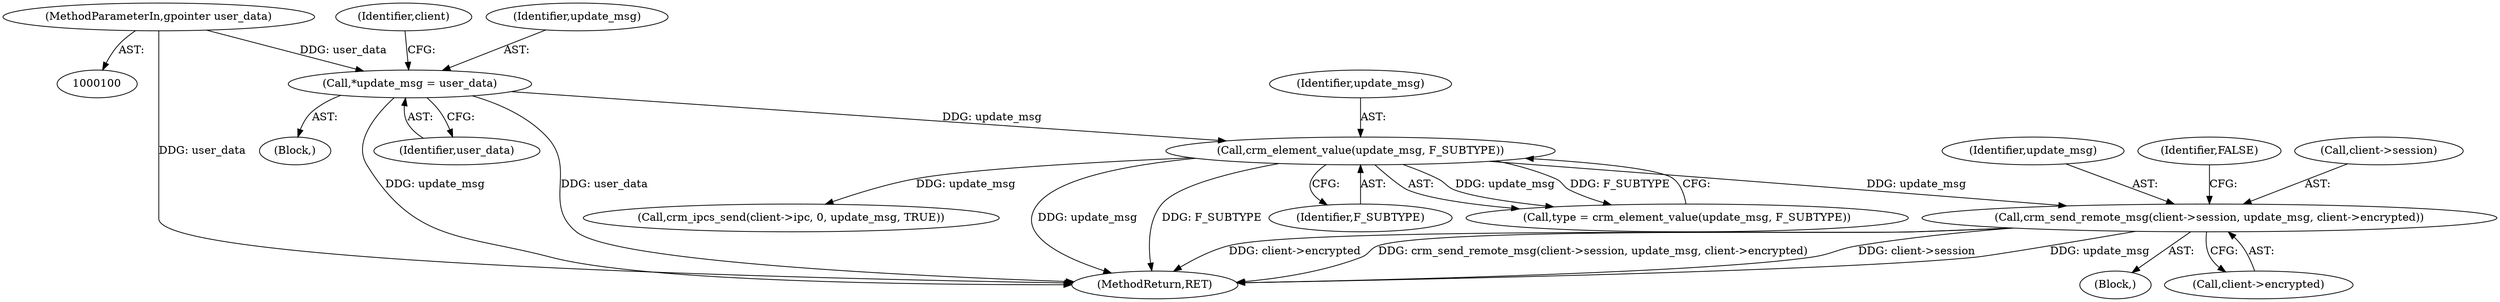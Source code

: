 digraph "0_pacemaker_564f7cc2a51dcd2f28ab12a13394f31be5aa3c93_0@API" {
"1000247" [label="(Call,crm_send_remote_msg(client->session, update_msg, client->encrypted))"];
"1000134" [label="(Call,crm_element_value(update_msg, F_SUBTYPE))"];
"1000118" [label="(Call,*update_msg = user_data)"];
"1000103" [label="(MethodParameterIn,gpointer user_data)"];
"1000120" [label="(Identifier,user_data)"];
"1000124" [label="(Identifier,client)"];
"1000237" [label="(Block,)"];
"1000134" [label="(Call,crm_element_value(update_msg, F_SUBTYPE))"];
"1000252" [label="(Call,client->encrypted)"];
"1000136" [label="(Identifier,F_SUBTYPE)"];
"1000118" [label="(Call,*update_msg = user_data)"];
"1000132" [label="(Call,type = crm_element_value(update_msg, F_SUBTYPE))"];
"1000119" [label="(Identifier,update_msg)"];
"1000215" [label="(Call,crm_ipcs_send(client->ipc, 0, update_msg, TRUE))"];
"1000104" [label="(Block,)"];
"1000103" [label="(MethodParameterIn,gpointer user_data)"];
"1000135" [label="(Identifier,update_msg)"];
"1000247" [label="(Call,crm_send_remote_msg(client->session, update_msg, client->encrypted))"];
"1000251" [label="(Identifier,update_msg)"];
"1000263" [label="(Identifier,FALSE)"];
"1000248" [label="(Call,client->session)"];
"1000264" [label="(MethodReturn,RET)"];
"1000247" -> "1000237"  [label="AST: "];
"1000247" -> "1000252"  [label="CFG: "];
"1000248" -> "1000247"  [label="AST: "];
"1000251" -> "1000247"  [label="AST: "];
"1000252" -> "1000247"  [label="AST: "];
"1000263" -> "1000247"  [label="CFG: "];
"1000247" -> "1000264"  [label="DDG: client->session"];
"1000247" -> "1000264"  [label="DDG: update_msg"];
"1000247" -> "1000264"  [label="DDG: client->encrypted"];
"1000247" -> "1000264"  [label="DDG: crm_send_remote_msg(client->session, update_msg, client->encrypted)"];
"1000134" -> "1000247"  [label="DDG: update_msg"];
"1000134" -> "1000132"  [label="AST: "];
"1000134" -> "1000136"  [label="CFG: "];
"1000135" -> "1000134"  [label="AST: "];
"1000136" -> "1000134"  [label="AST: "];
"1000132" -> "1000134"  [label="CFG: "];
"1000134" -> "1000264"  [label="DDG: update_msg"];
"1000134" -> "1000264"  [label="DDG: F_SUBTYPE"];
"1000134" -> "1000132"  [label="DDG: update_msg"];
"1000134" -> "1000132"  [label="DDG: F_SUBTYPE"];
"1000118" -> "1000134"  [label="DDG: update_msg"];
"1000134" -> "1000215"  [label="DDG: update_msg"];
"1000118" -> "1000104"  [label="AST: "];
"1000118" -> "1000120"  [label="CFG: "];
"1000119" -> "1000118"  [label="AST: "];
"1000120" -> "1000118"  [label="AST: "];
"1000124" -> "1000118"  [label="CFG: "];
"1000118" -> "1000264"  [label="DDG: update_msg"];
"1000118" -> "1000264"  [label="DDG: user_data"];
"1000103" -> "1000118"  [label="DDG: user_data"];
"1000103" -> "1000100"  [label="AST: "];
"1000103" -> "1000264"  [label="DDG: user_data"];
}
